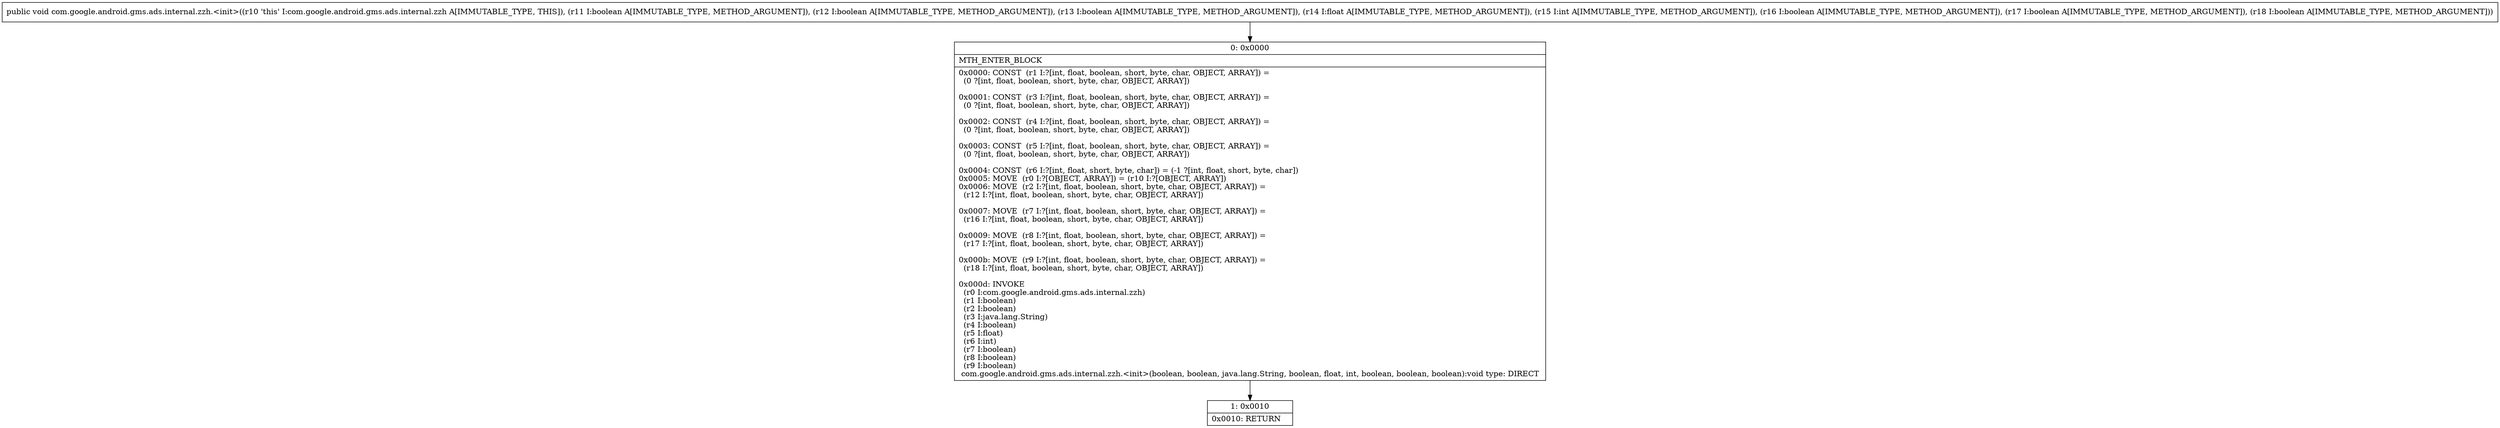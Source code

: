 digraph "CFG forcom.google.android.gms.ads.internal.zzh.\<init\>(ZZZFIZZZ)V" {
Node_0 [shape=record,label="{0\:\ 0x0000|MTH_ENTER_BLOCK\l|0x0000: CONST  (r1 I:?[int, float, boolean, short, byte, char, OBJECT, ARRAY]) = \l  (0 ?[int, float, boolean, short, byte, char, OBJECT, ARRAY])\l \l0x0001: CONST  (r3 I:?[int, float, boolean, short, byte, char, OBJECT, ARRAY]) = \l  (0 ?[int, float, boolean, short, byte, char, OBJECT, ARRAY])\l \l0x0002: CONST  (r4 I:?[int, float, boolean, short, byte, char, OBJECT, ARRAY]) = \l  (0 ?[int, float, boolean, short, byte, char, OBJECT, ARRAY])\l \l0x0003: CONST  (r5 I:?[int, float, boolean, short, byte, char, OBJECT, ARRAY]) = \l  (0 ?[int, float, boolean, short, byte, char, OBJECT, ARRAY])\l \l0x0004: CONST  (r6 I:?[int, float, short, byte, char]) = (\-1 ?[int, float, short, byte, char]) \l0x0005: MOVE  (r0 I:?[OBJECT, ARRAY]) = (r10 I:?[OBJECT, ARRAY]) \l0x0006: MOVE  (r2 I:?[int, float, boolean, short, byte, char, OBJECT, ARRAY]) = \l  (r12 I:?[int, float, boolean, short, byte, char, OBJECT, ARRAY])\l \l0x0007: MOVE  (r7 I:?[int, float, boolean, short, byte, char, OBJECT, ARRAY]) = \l  (r16 I:?[int, float, boolean, short, byte, char, OBJECT, ARRAY])\l \l0x0009: MOVE  (r8 I:?[int, float, boolean, short, byte, char, OBJECT, ARRAY]) = \l  (r17 I:?[int, float, boolean, short, byte, char, OBJECT, ARRAY])\l \l0x000b: MOVE  (r9 I:?[int, float, boolean, short, byte, char, OBJECT, ARRAY]) = \l  (r18 I:?[int, float, boolean, short, byte, char, OBJECT, ARRAY])\l \l0x000d: INVOKE  \l  (r0 I:com.google.android.gms.ads.internal.zzh)\l  (r1 I:boolean)\l  (r2 I:boolean)\l  (r3 I:java.lang.String)\l  (r4 I:boolean)\l  (r5 I:float)\l  (r6 I:int)\l  (r7 I:boolean)\l  (r8 I:boolean)\l  (r9 I:boolean)\l com.google.android.gms.ads.internal.zzh.\<init\>(boolean, boolean, java.lang.String, boolean, float, int, boolean, boolean, boolean):void type: DIRECT \l}"];
Node_1 [shape=record,label="{1\:\ 0x0010|0x0010: RETURN   \l}"];
MethodNode[shape=record,label="{public void com.google.android.gms.ads.internal.zzh.\<init\>((r10 'this' I:com.google.android.gms.ads.internal.zzh A[IMMUTABLE_TYPE, THIS]), (r11 I:boolean A[IMMUTABLE_TYPE, METHOD_ARGUMENT]), (r12 I:boolean A[IMMUTABLE_TYPE, METHOD_ARGUMENT]), (r13 I:boolean A[IMMUTABLE_TYPE, METHOD_ARGUMENT]), (r14 I:float A[IMMUTABLE_TYPE, METHOD_ARGUMENT]), (r15 I:int A[IMMUTABLE_TYPE, METHOD_ARGUMENT]), (r16 I:boolean A[IMMUTABLE_TYPE, METHOD_ARGUMENT]), (r17 I:boolean A[IMMUTABLE_TYPE, METHOD_ARGUMENT]), (r18 I:boolean A[IMMUTABLE_TYPE, METHOD_ARGUMENT])) }"];
MethodNode -> Node_0;
Node_0 -> Node_1;
}

